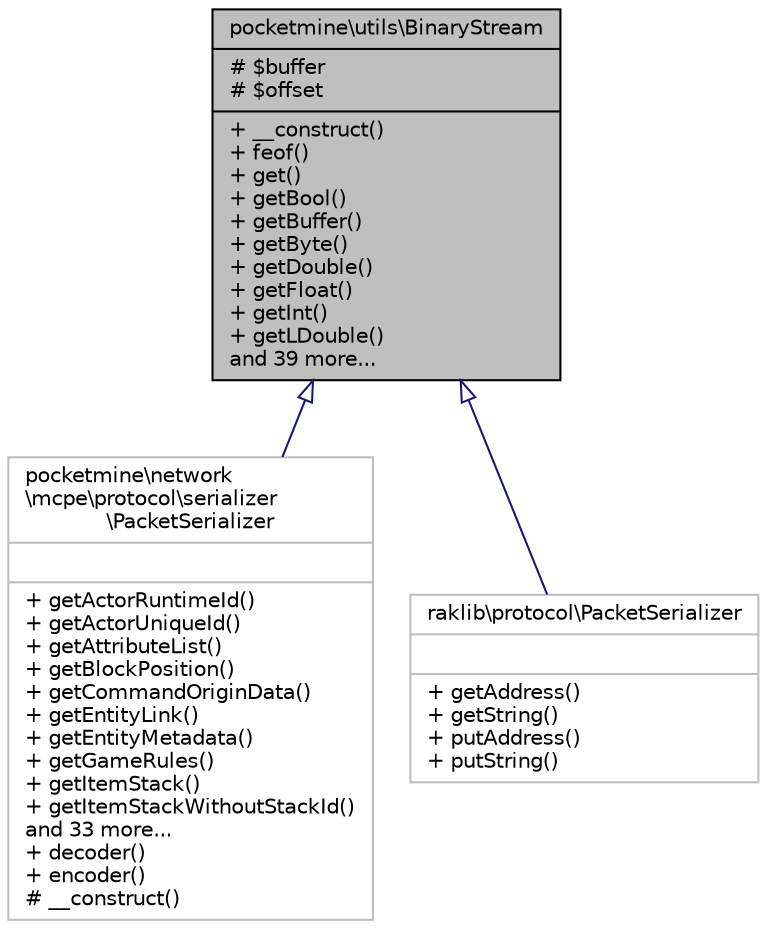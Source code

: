 digraph "pocketmine\utils\BinaryStream"
{
 // INTERACTIVE_SVG=YES
 // LATEX_PDF_SIZE
  edge [fontname="Helvetica",fontsize="10",labelfontname="Helvetica",labelfontsize="10"];
  node [fontname="Helvetica",fontsize="10",shape=record];
  Node1 [label="{pocketmine\\utils\\BinaryStream\n|# $buffer\l# $offset\l|+ __construct()\l+ feof()\l+ get()\l+ getBool()\l+ getBuffer()\l+ getByte()\l+ getDouble()\l+ getFloat()\l+ getInt()\l+ getLDouble()\land 39 more...\l}",height=0.2,width=0.4,color="black", fillcolor="grey75", style="filled", fontcolor="black",tooltip=" "];
  Node1 -> Node2 [dir="back",color="midnightblue",fontsize="10",style="solid",arrowtail="onormal",fontname="Helvetica"];
  Node2 [label="{pocketmine\\network\l\\mcpe\\protocol\\serializer\l\\PacketSerializer\n||+ getActorRuntimeId()\l+ getActorUniqueId()\l+ getAttributeList()\l+ getBlockPosition()\l+ getCommandOriginData()\l+ getEntityLink()\l+ getEntityMetadata()\l+ getGameRules()\l+ getItemStack()\l+ getItemStackWithoutStackId()\land 33 more...\l+ decoder()\l+ encoder()\l# __construct()\l}",height=0.2,width=0.4,color="grey75", fillcolor="white", style="filled",URL="$d9/d4e/classpocketmine_1_1network_1_1mcpe_1_1protocol_1_1serializer_1_1_packet_serializer.html",tooltip=" "];
  Node1 -> Node3 [dir="back",color="midnightblue",fontsize="10",style="solid",arrowtail="onormal",fontname="Helvetica"];
  Node3 [label="{raklib\\protocol\\PacketSerializer\n||+ getAddress()\l+ getString()\l+ putAddress()\l+ putString()\l}",height=0.2,width=0.4,color="grey75", fillcolor="white", style="filled",URL="$d3/d8a/classraklib_1_1protocol_1_1_packet_serializer.html",tooltip=" "];
}
